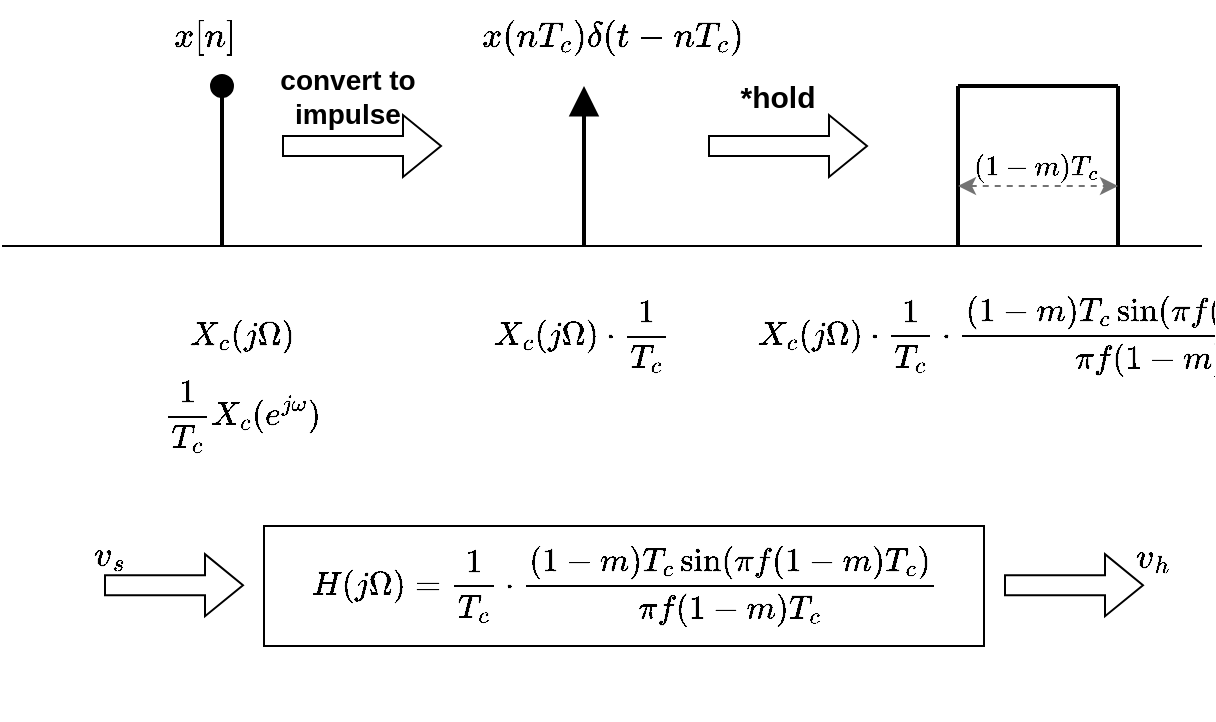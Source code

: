 <mxfile version="20.7.4" type="device"><diagram name="Page-1" id="6BZQ0C9abflXt45p2O0y"><mxGraphModel dx="797" dy="485" grid="1" gridSize="10" guides="1" tooltips="1" connect="1" arrows="1" fold="1" page="1" pageScale="1" pageWidth="850" pageHeight="1100" math="1" shadow="0"><root><mxCell id="0"/><mxCell id="1" parent="0"/><mxCell id="p79O7-tDu-kAlIQLblb_-1" value="" style="endArrow=oval;html=1;rounded=0;endFill=1;endSize=10;strokeWidth=2;" parent="1" edge="1"><mxGeometry width="50" height="50" relative="1" as="geometry"><mxPoint x="200" y="200" as="sourcePoint"/><mxPoint x="200" y="120" as="targetPoint"/></mxGeometry></mxCell><mxCell id="p79O7-tDu-kAlIQLblb_-3" value="" style="endArrow=block;html=1;rounded=0;endSize=10;endFill=1;strokeWidth=2;" parent="1" edge="1"><mxGeometry width="50" height="50" relative="1" as="geometry"><mxPoint x="381" y="200" as="sourcePoint"/><mxPoint x="381" y="120" as="targetPoint"/></mxGeometry></mxCell><mxCell id="p79O7-tDu-kAlIQLblb_-4" value="" style="endArrow=none;html=1;rounded=0;strokeWidth=2;" parent="1" edge="1"><mxGeometry width="50" height="50" relative="1" as="geometry"><mxPoint x="568" y="200" as="sourcePoint"/><mxPoint x="568" y="120" as="targetPoint"/></mxGeometry></mxCell><mxCell id="p79O7-tDu-kAlIQLblb_-5" value="" style="endArrow=none;html=1;rounded=0;strokeWidth=2;" parent="1" edge="1"><mxGeometry width="50" height="50" relative="1" as="geometry"><mxPoint x="648" y="120" as="sourcePoint"/><mxPoint x="568" y="120" as="targetPoint"/></mxGeometry></mxCell><mxCell id="p79O7-tDu-kAlIQLblb_-6" value="" style="endArrow=none;html=1;rounded=0;strokeWidth=2;" parent="1" edge="1"><mxGeometry width="50" height="50" relative="1" as="geometry"><mxPoint x="648" y="200" as="sourcePoint"/><mxPoint x="648" y="120" as="targetPoint"/></mxGeometry></mxCell><mxCell id="p79O7-tDu-kAlIQLblb_-7" value="" style="endArrow=none;html=1;rounded=0;" parent="1" edge="1"><mxGeometry width="50" height="50" relative="1" as="geometry"><mxPoint x="90" y="200" as="sourcePoint"/><mxPoint x="690" y="200" as="targetPoint"/></mxGeometry></mxCell><mxCell id="p79O7-tDu-kAlIQLblb_-8" value="" style="shape=flexArrow;endArrow=classic;html=1;rounded=0;" parent="1" edge="1"><mxGeometry width="50" height="50" relative="1" as="geometry"><mxPoint x="230" y="150" as="sourcePoint"/><mxPoint x="310" y="150" as="targetPoint"/></mxGeometry></mxCell><mxCell id="p79O7-tDu-kAlIQLblb_-9" value="" style="shape=flexArrow;endArrow=classic;html=1;rounded=0;" parent="1" edge="1"><mxGeometry width="50" height="50" relative="1" as="geometry"><mxPoint x="443" y="150" as="sourcePoint"/><mxPoint x="523" y="150" as="targetPoint"/></mxGeometry></mxCell><mxCell id="p79O7-tDu-kAlIQLblb_-10" value="&lt;font style=&quot;font-size: 14px;&quot;&gt;&lt;b&gt;convert to impulse&lt;/b&gt;&lt;/font&gt;" style="text;html=1;align=center;verticalAlign=middle;whiteSpace=wrap;rounded=0;" parent="1" vertex="1"><mxGeometry x="208" y="110" width="110" height="30" as="geometry"/></mxCell><mxCell id="p79O7-tDu-kAlIQLblb_-11" value="&lt;font style=&quot;font-size: 15px;&quot;&gt;&lt;b&gt;*hold&lt;/b&gt;&lt;/font&gt;" style="text;html=1;align=center;verticalAlign=middle;whiteSpace=wrap;rounded=0;" parent="1" vertex="1"><mxGeometry x="423" y="110" width="110" height="30" as="geometry"/></mxCell><mxCell id="p79O7-tDu-kAlIQLblb_-12" value="&lt;font style=&quot;font-size: 14px;&quot;&gt;$$\frac{1}{T_c}X_c(e^{j\omega})$$&lt;/font&gt;" style="text;html=1;align=center;verticalAlign=middle;whiteSpace=wrap;rounded=0;" parent="1" vertex="1"><mxGeometry x="180" y="270" width="60" height="30" as="geometry"/></mxCell><mxCell id="p79O7-tDu-kAlIQLblb_-13" value="&lt;font style=&quot;font-size: 14px;&quot;&gt;$$X_c(j\Omega)\cdot \frac{1}{T_c}$$&lt;/font&gt;" style="text;html=1;align=center;verticalAlign=middle;whiteSpace=wrap;rounded=0;" parent="1" vertex="1"><mxGeometry x="350" y="230" width="60" height="30" as="geometry"/></mxCell><mxCell id="p79O7-tDu-kAlIQLblb_-14" value="&lt;font style=&quot;font-size: 14px;&quot;&gt;$$X_c(j\Omega)\cdot \frac{1}{T_c} \cdot \frac{(1-m)T_c\sin(\pi f(1-m)T_c)}{\pi f(1-m)T_c}$$&lt;/font&gt;" style="text;html=1;align=center;verticalAlign=middle;whiteSpace=wrap;rounded=0;" parent="1" vertex="1"><mxGeometry x="592" y="230" width="60" height="30" as="geometry"/></mxCell><mxCell id="p79O7-tDu-kAlIQLblb_-15" value="" style="endArrow=classic;startArrow=classic;html=1;rounded=0;dashed=1;strokeColor=#737373;" parent="1" edge="1"><mxGeometry width="50" height="50" relative="1" as="geometry"><mxPoint x="568" y="170" as="sourcePoint"/><mxPoint x="648" y="170" as="targetPoint"/></mxGeometry></mxCell><mxCell id="p79O7-tDu-kAlIQLblb_-16" value="$$(1-m)T_c$$" style="text;html=1;align=center;verticalAlign=middle;whiteSpace=wrap;rounded=0;" parent="1" vertex="1"><mxGeometry x="577" y="146" width="60" height="30" as="geometry"/></mxCell><mxCell id="p79O7-tDu-kAlIQLblb_-17" value="&lt;font style=&quot;font-size: 14px;&quot;&gt;$$X_c(j\Omega)$$&lt;/font&gt;" style="text;html=1;align=center;verticalAlign=middle;whiteSpace=wrap;rounded=0;" parent="1" vertex="1"><mxGeometry x="180" y="230" width="60" height="30" as="geometry"/></mxCell><mxCell id="p79O7-tDu-kAlIQLblb_-18" value="" style="rounded=0;whiteSpace=wrap;html=1;" parent="1" vertex="1"><mxGeometry x="221" y="340" width="360" height="60" as="geometry"/></mxCell><mxCell id="p79O7-tDu-kAlIQLblb_-19" value="" style="shape=flexArrow;endArrow=classic;html=1;rounded=0;" parent="1" edge="1"><mxGeometry width="50" height="50" relative="1" as="geometry"><mxPoint x="141" y="369.58" as="sourcePoint"/><mxPoint x="211" y="369.58" as="targetPoint"/></mxGeometry></mxCell><mxCell id="p79O7-tDu-kAlIQLblb_-21" value="&lt;font style=&quot;font-size: 14px;&quot;&gt;$$H(j\Omega) = \frac{1}{T_c} \cdot \frac{(1-m)T_c\sin(\pi f(1-m)T_c)}{\pi f(1-m)T_c}$$&lt;/font&gt;" style="text;html=1;align=center;verticalAlign=middle;whiteSpace=wrap;rounded=0;" parent="1" vertex="1"><mxGeometry x="371" y="355" width="60" height="30" as="geometry"/></mxCell><mxCell id="p79O7-tDu-kAlIQLblb_-25" value="" style="shape=flexArrow;endArrow=classic;html=1;rounded=0;" parent="1" edge="1"><mxGeometry width="50" height="50" relative="1" as="geometry"><mxPoint x="591" y="369.58" as="sourcePoint"/><mxPoint x="661" y="369.58" as="targetPoint"/></mxGeometry></mxCell><mxCell id="p79O7-tDu-kAlIQLblb_-28" value="&lt;font style=&quot;font-size: 15px;&quot;&gt;$$v_s$$&lt;/font&gt;" style="text;html=1;align=center;verticalAlign=middle;whiteSpace=wrap;rounded=0;" parent="1" vertex="1"><mxGeometry x="114" y="339" width="60" height="30" as="geometry"/></mxCell><mxCell id="p79O7-tDu-kAlIQLblb_-31" value="&lt;font style=&quot;font-size: 15px;&quot;&gt;$$v_h$$&lt;/font&gt;" style="text;html=1;align=center;verticalAlign=middle;whiteSpace=wrap;rounded=0;" parent="1" vertex="1"><mxGeometry x="636" y="340" width="60" height="30" as="geometry"/></mxCell><mxCell id="rL4S4cMUwhxTy4XFY1Op-1" value="&lt;font style=&quot;font-size: 15px;&quot;&gt;$$x[n]$$&lt;/font&gt;" style="text;html=1;align=center;verticalAlign=middle;whiteSpace=wrap;rounded=0;" vertex="1" parent="1"><mxGeometry x="161" y="80" width="60" height="30" as="geometry"/></mxCell><mxCell id="rL4S4cMUwhxTy4XFY1Op-2" value="&lt;font style=&quot;font-size: 15px;&quot;&gt;$$x(nT_c)\delta(t-nT_c)$$&lt;/font&gt;" style="text;html=1;align=center;verticalAlign=middle;whiteSpace=wrap;rounded=0;" vertex="1" parent="1"><mxGeometry x="365" y="80" width="60" height="30" as="geometry"/></mxCell></root></mxGraphModel></diagram></mxfile>
